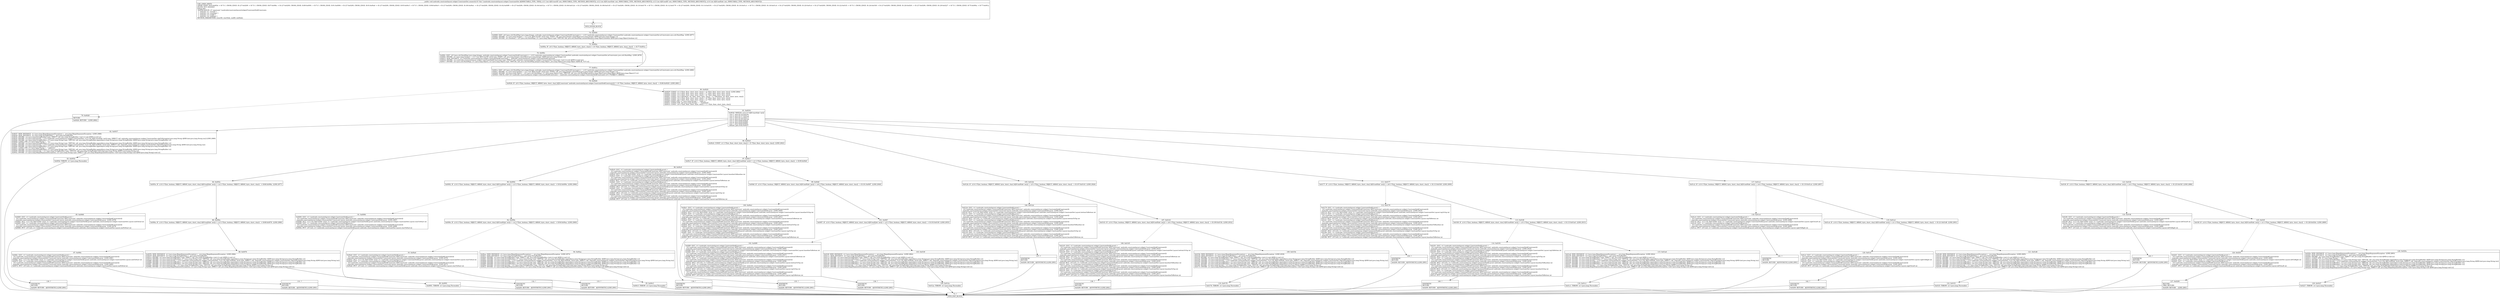 digraph "CFG forandroidx.constraintlayout.widget.ConstraintSet.connect(IIII)V" {
Node_72 [shape=record,label="{72\:\ ?|MTH_ENTER_BLOCK\l}"];
Node_74 [shape=record,label="{74\:\ 0x0000|0x0000: IGET  (r0 I:java.util.HashMap\<java.lang.Integer, androidx.constraintlayout.widget.ConstraintSet$Constraint\>) = (r10 I:androidx.constraintlayout.widget.ConstraintSet) androidx.constraintlayout.widget.ConstraintSet.mConstraints java.util.HashMap  (LINE:2877)\l0x0002: INVOKE  (r1 I:java.lang.Integer) = (r11 I:int A[D('startID' int)]) type: STATIC call: java.lang.Integer.valueOf(int):java.lang.Integer A[MD:(int):java.lang.Integer (c)]\l0x0006: INVOKE  (r0 I:boolean) = (r0 I:java.util.HashMap), (r1 I:java.lang.Object) type: VIRTUAL call: java.util.HashMap.containsKey(java.lang.Object):boolean A[MD:(java.lang.Object):boolean (c)]\l}"];
Node_75 [shape=record,label="{75\:\ 0x000a|0x000a: IF  (r0 I:??[int, boolean, OBJECT, ARRAY, byte, short, char]) != (0 ??[int, boolean, OBJECT, ARRAY, byte, short, char])  \-\> B:77:0x001a \l}"];
Node_76 [shape=record,label="{76\:\ 0x000c|0x000c: IGET  (r0 I:java.util.HashMap\<java.lang.Integer, androidx.constraintlayout.widget.ConstraintSet$Constraint\>) = (r10 I:androidx.constraintlayout.widget.ConstraintSet) androidx.constraintlayout.widget.ConstraintSet.mConstraints java.util.HashMap  (LINE:2878)\l0x000e: INVOKE  (r1 I:java.lang.Integer) = (r11 I:int A[D('startID' int)]) type: STATIC call: java.lang.Integer.valueOf(int):java.lang.Integer A[MD:(int):java.lang.Integer (c)]\l0x0012: NEW_INSTANCE  (r2 I:androidx.constraintlayout.widget.ConstraintSet$Constraint) =  androidx.constraintlayout.widget.ConstraintSet$Constraint \l0x0014: INVOKE  (r2 I:androidx.constraintlayout.widget.ConstraintSet$Constraint) type: DIRECT call: androidx.constraintlayout.widget.ConstraintSet.Constraint.\<init\>():void A[MD:():void (m)]\l0x0017: INVOKE  (r0 I:java.util.HashMap), (r1 I:java.lang.Object), (r2 I:java.lang.Object) type: VIRTUAL call: java.util.HashMap.put(java.lang.Object, java.lang.Object):java.lang.Object A[MD:(K, V):V (c)]\l}"];
Node_77 [shape=record,label="{77\:\ 0x001a|0x001a: IGET  (r0 I:java.util.HashMap\<java.lang.Integer, androidx.constraintlayout.widget.ConstraintSet$Constraint\>) = (r10 I:androidx.constraintlayout.widget.ConstraintSet) androidx.constraintlayout.widget.ConstraintSet.mConstraints java.util.HashMap  (LINE:2880)\l0x001c: INVOKE  (r1 I:java.lang.Integer) = (r11 I:int A[D('startID' int)]) type: STATIC call: java.lang.Integer.valueOf(int):java.lang.Integer A[MD:(int):java.lang.Integer (c)]\l0x0020: INVOKE  (r0 I:java.lang.Object) = (r0 I:java.util.HashMap), (r1 I:java.lang.Object) type: VIRTUAL call: java.util.HashMap.get(java.lang.Object):java.lang.Object A[MD:(java.lang.Object):V (c)]\l0x0024: CHECK_CAST (r0 I:androidx.constraintlayout.widget.ConstraintSet$Constraint) = (androidx.constraintlayout.widget.ConstraintSet$Constraint) (r0 I:??[OBJECT, ARRAY]) \l}"];
Node_78 [shape=record,label="{78\:\ 0x0026|0x0026: IF  (r0 I:??[int, boolean, OBJECT, ARRAY, byte, short, char] A[D('constraint' androidx.constraintlayout.widget.ConstraintSet$Constraint)]) != (0 ??[int, boolean, OBJECT, ARRAY, byte, short, char])  \-\> B:80:0x0029  (LINE:2881)\l}"];
Node_79 [shape=record,label="{79\:\ 0x0028|RETURN\l|0x0028: RETURN    (LINE:2882)\l}"];
Node_73 [shape=record,label="{73\:\ ?|MTH_EXIT_BLOCK\l}"];
Node_80 [shape=record,label="{80\:\ 0x0029|0x0029: CONST  (r1 I:??[int, float, short, byte, char]) = (2 ??[int, float, short, byte, char])  (LINE:2884)\l0x002a: CONST  (r2 I:??[int, float, short, byte, char]) = (7 ??[int, float, short, byte, char]) \l0x002b: CONST  (r3 I:??[int, float, short, byte, char]) = (6 ??[int, float, short, byte, char]) \l0x002c: CONST  (r4 I:??[boolean, int, float, short, byte, char]) = (1 ??[boolean, int, float, short, byte, char]) \l0x002d: CONST  (r5 I:??[int, float, short, byte, char]) = (4 ??[int, float, short, byte, char]) \l0x002e: CONST  (r6 I:??[int, float, short, byte, char]) = (3 ??[int, float, short, byte, char]) \l0x002f: CONST_STR  (r7 I:java.lang.String) =  \"right to \" \l0x0031: CONST_STR  (r8 I:java.lang.String) =  \" undefined\" \l0x0033: CONST  (r9 I:??[int, float, short, byte, char]) = (\-1 ??[int, float, short, byte, char]) \l}"];
Node_81 [shape=record,label="{81\:\ 0x0034|0x0034: SWITCH  (r12 I:?? A[D('startSide' int)])\l case 1: goto B:123:0x01f4\l case 2: goto B:117:0x01c2\l case 3: goto B:111:0x0177\l case 4: goto B:105:0x012b\l case 5: goto B:96:0x00c6\l case 6: goto B:90:0x0092\l case 7: goto B:84:0x005e\l default: goto B:82:0x0037 \l}"];
Node_82 [shape=record,label="{82\:\ 0x0037|0x0037: NEW_INSTANCE  (r1 I:java.lang.IllegalArgumentException) =  java.lang.IllegalArgumentException  (LINE:2988)\l0x0039: NEW_INSTANCE  (r2 I:java.lang.StringBuilder) =  java.lang.StringBuilder \l0x003b: INVOKE  (r2 I:java.lang.StringBuilder) type: DIRECT call: java.lang.StringBuilder.\<init\>():void A[MD:():void (c)]\l0x003e: INVOKE  (r3 I:java.lang.String) = (r10 I:androidx.constraintlayout.widget.ConstraintSet), (r12 I:int A[D('startSide' int)]) type: DIRECT call: androidx.constraintlayout.widget.ConstraintSet.sideToString(int):java.lang.String A[MD:(int):java.lang.String (m)] (LINE:2989)\l0x0042: INVOKE  (r2 I:java.lang.StringBuilder), (r3 I:java.lang.String) type: VIRTUAL call: java.lang.StringBuilder.append(java.lang.String):java.lang.StringBuilder A[MD:(java.lang.String):java.lang.StringBuilder (c)]\l0x0045: CONST_STR  (r3 I:java.lang.String) =  \" to \" \l0x0047: INVOKE  (r2 I:java.lang.StringBuilder), (r3 I:java.lang.String) type: VIRTUAL call: java.lang.StringBuilder.append(java.lang.String):java.lang.StringBuilder A[MD:(java.lang.String):java.lang.StringBuilder (c)]\l0x004a: INVOKE  (r3 I:java.lang.String) = (r10 I:androidx.constraintlayout.widget.ConstraintSet), (r14 I:int A[D('endSide' int)]) type: DIRECT call: androidx.constraintlayout.widget.ConstraintSet.sideToString(int):java.lang.String A[MD:(int):java.lang.String (m)]\l0x004e: INVOKE  (r2 I:java.lang.StringBuilder), (r3 I:java.lang.String) type: VIRTUAL call: java.lang.StringBuilder.append(java.lang.String):java.lang.StringBuilder A[MD:(java.lang.String):java.lang.StringBuilder (c)]\l0x0051: CONST_STR  (r3 I:java.lang.String) =  \" unknown\" \l0x0053: INVOKE  (r2 I:java.lang.StringBuilder), (r3 I:java.lang.String) type: VIRTUAL call: java.lang.StringBuilder.append(java.lang.String):java.lang.StringBuilder A[MD:(java.lang.String):java.lang.StringBuilder (c)]\l0x0056: INVOKE  (r2 I:java.lang.String) = (r2 I:java.lang.StringBuilder) type: VIRTUAL call: java.lang.StringBuilder.toString():java.lang.String A[MD:():java.lang.String (c)]\l0x005a: INVOKE  (r1 I:java.lang.IllegalArgumentException), (r2 I:java.lang.String) type: DIRECT call: java.lang.IllegalArgumentException.\<init\>(java.lang.String):void A[MD:(java.lang.String):void (c)]\l}"];
Node_83 [shape=record,label="{83\:\ 0x005d|0x005d: THROW  (r1 I:java.lang.Throwable) \l}"];
Node_84 [shape=record,label="{84\:\ 0x005e|0x005e: IF  (r14 I:??[int, boolean, OBJECT, ARRAY, byte, short, char] A[D('endSide' int)]) != (r2 I:??[int, boolean, OBJECT, ARRAY, byte, short, char])  \-\> B:86:0x006a  (LINE:2977)\l}"];
Node_85 [shape=record,label="{85\:\ 0x0060|0x0060: IGET  (r1 I:androidx.constraintlayout.widget.ConstraintSet$Layout) = \l  (r0 I:androidx.constraintlayout.widget.ConstraintSet$Constraint A[D('constraint' androidx.constraintlayout.widget.ConstraintSet$Constraint)])\l androidx.constraintlayout.widget.ConstraintSet.Constraint.layout androidx.constraintlayout.widget.ConstraintSet$Layout  (LINE:2978)\l0x0062: IPUT  (r13 I:int A[D('endID' int)]), (r1 I:androidx.constraintlayout.widget.ConstraintSet$Layout) androidx.constraintlayout.widget.ConstraintSet.Layout.endToEnd int \l0x0064: IGET  (r1 I:androidx.constraintlayout.widget.ConstraintSet$Layout) = \l  (r0 I:androidx.constraintlayout.widget.ConstraintSet$Constraint A[D('constraint' androidx.constraintlayout.widget.ConstraintSet$Constraint)])\l androidx.constraintlayout.widget.ConstraintSet.Constraint.layout androidx.constraintlayout.widget.ConstraintSet$Layout  (LINE:2979)\l0x0066: IPUT  (r9 I:int), (r1 I:androidx.constraintlayout.widget.ConstraintSet$Layout) androidx.constraintlayout.widget.ConstraintSet.Layout.endToStart int \l}"];
Node_130 [shape=record,label="{130\:\ ?|SYNTHETIC\lRETURN\l|0x0209: RETURN   A[SYNTHETIC] (LINE:2991)\l}"];
Node_86 [shape=record,label="{86\:\ 0x006a|0x006a: IF  (r14 I:??[int, boolean, OBJECT, ARRAY, byte, short, char] A[D('endSide' int)]) != (r3 I:??[int, boolean, OBJECT, ARRAY, byte, short, char])  \-\> B:88:0x0076  (LINE:2980)\l}"];
Node_87 [shape=record,label="{87\:\ 0x006c|0x006c: IGET  (r1 I:androidx.constraintlayout.widget.ConstraintSet$Layout) = \l  (r0 I:androidx.constraintlayout.widget.ConstraintSet$Constraint A[D('constraint' androidx.constraintlayout.widget.ConstraintSet$Constraint)])\l androidx.constraintlayout.widget.ConstraintSet.Constraint.layout androidx.constraintlayout.widget.ConstraintSet$Layout  (LINE:2981)\l0x006e: IPUT  (r13 I:int A[D('endID' int)]), (r1 I:androidx.constraintlayout.widget.ConstraintSet$Layout) androidx.constraintlayout.widget.ConstraintSet.Layout.endToStart int \l0x0070: IGET  (r1 I:androidx.constraintlayout.widget.ConstraintSet$Layout) = \l  (r0 I:androidx.constraintlayout.widget.ConstraintSet$Constraint A[D('constraint' androidx.constraintlayout.widget.ConstraintSet$Constraint)])\l androidx.constraintlayout.widget.ConstraintSet.Constraint.layout androidx.constraintlayout.widget.ConstraintSet$Layout  (LINE:2982)\l0x0072: IPUT  (r9 I:int), (r1 I:androidx.constraintlayout.widget.ConstraintSet$Layout) androidx.constraintlayout.widget.ConstraintSet.Layout.endToEnd int \l}"];
Node_131 [shape=record,label="{131\:\ ?|SYNTHETIC\lRETURN\l|0x0209: RETURN   A[SYNTHETIC] (LINE:2991)\l}"];
Node_88 [shape=record,label="{88\:\ 0x0076|0x0076: NEW_INSTANCE  (r1 I:java.lang.IllegalArgumentException) =  java.lang.IllegalArgumentException  (LINE:2984)\l0x0078: NEW_INSTANCE  (r2 I:java.lang.StringBuilder) =  java.lang.StringBuilder \l0x007a: INVOKE  (r2 I:java.lang.StringBuilder) type: DIRECT call: java.lang.StringBuilder.\<init\>():void A[MD:():void (c)]\l0x007d: INVOKE  (r2 I:java.lang.StringBuilder), (r7 I:java.lang.String) type: VIRTUAL call: java.lang.StringBuilder.append(java.lang.String):java.lang.StringBuilder A[MD:(java.lang.String):java.lang.StringBuilder (c)]\l0x0080: INVOKE  (r3 I:java.lang.String) = (r10 I:androidx.constraintlayout.widget.ConstraintSet), (r14 I:int A[D('endSide' int)]) type: DIRECT call: androidx.constraintlayout.widget.ConstraintSet.sideToString(int):java.lang.String A[MD:(int):java.lang.String (m)]\l0x0084: INVOKE  (r2 I:java.lang.StringBuilder), (r3 I:java.lang.String) type: VIRTUAL call: java.lang.StringBuilder.append(java.lang.String):java.lang.StringBuilder A[MD:(java.lang.String):java.lang.StringBuilder (c)]\l0x0087: INVOKE  (r2 I:java.lang.StringBuilder), (r8 I:java.lang.String) type: VIRTUAL call: java.lang.StringBuilder.append(java.lang.String):java.lang.StringBuilder A[MD:(java.lang.String):java.lang.StringBuilder (c)]\l0x008a: INVOKE  (r2 I:java.lang.String) = (r2 I:java.lang.StringBuilder) type: VIRTUAL call: java.lang.StringBuilder.toString():java.lang.String A[MD:():java.lang.String (c)]\l0x008e: INVOKE  (r1 I:java.lang.IllegalArgumentException), (r2 I:java.lang.String) type: DIRECT call: java.lang.IllegalArgumentException.\<init\>(java.lang.String):void A[MD:(java.lang.String):void (c)]\l}"];
Node_89 [shape=record,label="{89\:\ 0x0091|0x0091: THROW  (r1 I:java.lang.Throwable) \l}"];
Node_90 [shape=record,label="{90\:\ 0x0092|0x0092: IF  (r14 I:??[int, boolean, OBJECT, ARRAY, byte, short, char] A[D('endSide' int)]) != (r3 I:??[int, boolean, OBJECT, ARRAY, byte, short, char])  \-\> B:92:0x009e  (LINE:2966)\l}"];
Node_91 [shape=record,label="{91\:\ 0x0094|0x0094: IGET  (r1 I:androidx.constraintlayout.widget.ConstraintSet$Layout) = \l  (r0 I:androidx.constraintlayout.widget.ConstraintSet$Constraint A[D('constraint' androidx.constraintlayout.widget.ConstraintSet$Constraint)])\l androidx.constraintlayout.widget.ConstraintSet.Constraint.layout androidx.constraintlayout.widget.ConstraintSet$Layout  (LINE:2967)\l0x0096: IPUT  (r13 I:int A[D('endID' int)]), (r1 I:androidx.constraintlayout.widget.ConstraintSet$Layout) androidx.constraintlayout.widget.ConstraintSet.Layout.startToStart int \l0x0098: IGET  (r1 I:androidx.constraintlayout.widget.ConstraintSet$Layout) = \l  (r0 I:androidx.constraintlayout.widget.ConstraintSet$Constraint A[D('constraint' androidx.constraintlayout.widget.ConstraintSet$Constraint)])\l androidx.constraintlayout.widget.ConstraintSet.Constraint.layout androidx.constraintlayout.widget.ConstraintSet$Layout  (LINE:2968)\l0x009a: IPUT  (r9 I:int), (r1 I:androidx.constraintlayout.widget.ConstraintSet$Layout) androidx.constraintlayout.widget.ConstraintSet.Layout.startToEnd int \l}"];
Node_132 [shape=record,label="{132\:\ ?|SYNTHETIC\lRETURN\l|0x0209: RETURN   A[SYNTHETIC] (LINE:2991)\l}"];
Node_92 [shape=record,label="{92\:\ 0x009e|0x009e: IF  (r14 I:??[int, boolean, OBJECT, ARRAY, byte, short, char] A[D('endSide' int)]) != (r2 I:??[int, boolean, OBJECT, ARRAY, byte, short, char])  \-\> B:94:0x00aa  (LINE:2969)\l}"];
Node_93 [shape=record,label="{93\:\ 0x00a0|0x00a0: IGET  (r1 I:androidx.constraintlayout.widget.ConstraintSet$Layout) = \l  (r0 I:androidx.constraintlayout.widget.ConstraintSet$Constraint A[D('constraint' androidx.constraintlayout.widget.ConstraintSet$Constraint)])\l androidx.constraintlayout.widget.ConstraintSet.Constraint.layout androidx.constraintlayout.widget.ConstraintSet$Layout  (LINE:2970)\l0x00a2: IPUT  (r13 I:int A[D('endID' int)]), (r1 I:androidx.constraintlayout.widget.ConstraintSet$Layout) androidx.constraintlayout.widget.ConstraintSet.Layout.startToEnd int \l0x00a4: IGET  (r1 I:androidx.constraintlayout.widget.ConstraintSet$Layout) = \l  (r0 I:androidx.constraintlayout.widget.ConstraintSet$Constraint A[D('constraint' androidx.constraintlayout.widget.ConstraintSet$Constraint)])\l androidx.constraintlayout.widget.ConstraintSet.Constraint.layout androidx.constraintlayout.widget.ConstraintSet$Layout  (LINE:2971)\l0x00a6: IPUT  (r9 I:int), (r1 I:androidx.constraintlayout.widget.ConstraintSet$Layout) androidx.constraintlayout.widget.ConstraintSet.Layout.startToStart int \l}"];
Node_133 [shape=record,label="{133\:\ ?|SYNTHETIC\lRETURN\l|0x0209: RETURN   A[SYNTHETIC] (LINE:2991)\l}"];
Node_94 [shape=record,label="{94\:\ 0x00aa|0x00aa: NEW_INSTANCE  (r1 I:java.lang.IllegalArgumentException) =  java.lang.IllegalArgumentException  (LINE:2973)\l0x00ac: NEW_INSTANCE  (r2 I:java.lang.StringBuilder) =  java.lang.StringBuilder \l0x00ae: INVOKE  (r2 I:java.lang.StringBuilder) type: DIRECT call: java.lang.StringBuilder.\<init\>():void A[MD:():void (c)]\l0x00b1: INVOKE  (r2 I:java.lang.StringBuilder), (r7 I:java.lang.String) type: VIRTUAL call: java.lang.StringBuilder.append(java.lang.String):java.lang.StringBuilder A[MD:(java.lang.String):java.lang.StringBuilder (c)]\l0x00b4: INVOKE  (r3 I:java.lang.String) = (r10 I:androidx.constraintlayout.widget.ConstraintSet), (r14 I:int A[D('endSide' int)]) type: DIRECT call: androidx.constraintlayout.widget.ConstraintSet.sideToString(int):java.lang.String A[MD:(int):java.lang.String (m)]\l0x00b8: INVOKE  (r2 I:java.lang.StringBuilder), (r3 I:java.lang.String) type: VIRTUAL call: java.lang.StringBuilder.append(java.lang.String):java.lang.StringBuilder A[MD:(java.lang.String):java.lang.StringBuilder (c)]\l0x00bb: INVOKE  (r2 I:java.lang.StringBuilder), (r8 I:java.lang.String) type: VIRTUAL call: java.lang.StringBuilder.append(java.lang.String):java.lang.StringBuilder A[MD:(java.lang.String):java.lang.StringBuilder (c)]\l0x00be: INVOKE  (r2 I:java.lang.String) = (r2 I:java.lang.StringBuilder) type: VIRTUAL call: java.lang.StringBuilder.toString():java.lang.String A[MD:():java.lang.String (c)]\l0x00c2: INVOKE  (r1 I:java.lang.IllegalArgumentException), (r2 I:java.lang.String) type: DIRECT call: java.lang.IllegalArgumentException.\<init\>(java.lang.String):void A[MD:(java.lang.String):void (c)]\l}"];
Node_95 [shape=record,label="{95\:\ 0x00c5|0x00c5: THROW  (r1 I:java.lang.Throwable) \l}"];
Node_96 [shape=record,label="{96\:\ 0x00c6|0x00c6: CONST  (r1 I:??[int, float, short, byte, char]) = (5 ??[int, float, short, byte, char])  (LINE:2943)\l}"];
Node_97 [shape=record,label="{97\:\ 0x00c7|0x00c7: IF  (r14 I:??[int, boolean, OBJECT, ARRAY, byte, short, char] A[D('endSide' int)]) != (r1 I:??[int, boolean, OBJECT, ARRAY, byte, short, char])  \-\> B:99:0x00df \l}"];
Node_98 [shape=record,label="{98\:\ 0x00c9|0x00c9: IGET  (r1 I:androidx.constraintlayout.widget.ConstraintSet$Layout) = \l  (r0 I:androidx.constraintlayout.widget.ConstraintSet$Constraint A[D('constraint' androidx.constraintlayout.widget.ConstraintSet$Constraint)])\l androidx.constraintlayout.widget.ConstraintSet.Constraint.layout androidx.constraintlayout.widget.ConstraintSet$Layout  (LINE:2944)\l0x00cb: IPUT  (r13 I:int A[D('endID' int)]), (r1 I:androidx.constraintlayout.widget.ConstraintSet$Layout) androidx.constraintlayout.widget.ConstraintSet.Layout.baselineToBaseline int \l0x00cd: IGET  (r1 I:androidx.constraintlayout.widget.ConstraintSet$Layout) = \l  (r0 I:androidx.constraintlayout.widget.ConstraintSet$Constraint A[D('constraint' androidx.constraintlayout.widget.ConstraintSet$Constraint)])\l androidx.constraintlayout.widget.ConstraintSet.Constraint.layout androidx.constraintlayout.widget.ConstraintSet$Layout  (LINE:2945)\l0x00cf: IPUT  (r9 I:int), (r1 I:androidx.constraintlayout.widget.ConstraintSet$Layout) androidx.constraintlayout.widget.ConstraintSet.Layout.bottomToBottom int \l0x00d1: IGET  (r1 I:androidx.constraintlayout.widget.ConstraintSet$Layout) = \l  (r0 I:androidx.constraintlayout.widget.ConstraintSet$Constraint A[D('constraint' androidx.constraintlayout.widget.ConstraintSet$Constraint)])\l androidx.constraintlayout.widget.ConstraintSet.Constraint.layout androidx.constraintlayout.widget.ConstraintSet$Layout  (LINE:2946)\l0x00d3: IPUT  (r9 I:int), (r1 I:androidx.constraintlayout.widget.ConstraintSet$Layout) androidx.constraintlayout.widget.ConstraintSet.Layout.bottomToTop int \l0x00d5: IGET  (r1 I:androidx.constraintlayout.widget.ConstraintSet$Layout) = \l  (r0 I:androidx.constraintlayout.widget.ConstraintSet$Constraint A[D('constraint' androidx.constraintlayout.widget.ConstraintSet$Constraint)])\l androidx.constraintlayout.widget.ConstraintSet.Constraint.layout androidx.constraintlayout.widget.ConstraintSet$Layout  (LINE:2947)\l0x00d7: IPUT  (r9 I:int), (r1 I:androidx.constraintlayout.widget.ConstraintSet$Layout) androidx.constraintlayout.widget.ConstraintSet.Layout.topToTop int \l0x00d9: IGET  (r1 I:androidx.constraintlayout.widget.ConstraintSet$Layout) = \l  (r0 I:androidx.constraintlayout.widget.ConstraintSet$Constraint A[D('constraint' androidx.constraintlayout.widget.ConstraintSet$Constraint)])\l androidx.constraintlayout.widget.ConstraintSet.Constraint.layout androidx.constraintlayout.widget.ConstraintSet$Layout  (LINE:2948)\l0x00db: IPUT  (r9 I:int), (r1 I:androidx.constraintlayout.widget.ConstraintSet$Layout) androidx.constraintlayout.widget.ConstraintSet.Layout.topToBottom int \l}"];
Node_134 [shape=record,label="{134\:\ ?|SYNTHETIC\lRETURN\l|0x0209: RETURN   A[SYNTHETIC] (LINE:2991)\l}"];
Node_99 [shape=record,label="{99\:\ 0x00df|0x00df: IF  (r14 I:??[int, boolean, OBJECT, ARRAY, byte, short, char] A[D('endSide' int)]) != (r6 I:??[int, boolean, OBJECT, ARRAY, byte, short, char])  \-\> B:101:0x00f7  (LINE:2949)\l}"];
Node_100 [shape=record,label="{100\:\ 0x00e1|0x00e1: IGET  (r1 I:androidx.constraintlayout.widget.ConstraintSet$Layout) = \l  (r0 I:androidx.constraintlayout.widget.ConstraintSet$Constraint A[D('constraint' androidx.constraintlayout.widget.ConstraintSet$Constraint)])\l androidx.constraintlayout.widget.ConstraintSet.Constraint.layout androidx.constraintlayout.widget.ConstraintSet$Layout  (LINE:2950)\l0x00e3: IPUT  (r13 I:int A[D('endID' int)]), (r1 I:androidx.constraintlayout.widget.ConstraintSet$Layout) androidx.constraintlayout.widget.ConstraintSet.Layout.baselineToTop int \l0x00e5: IGET  (r1 I:androidx.constraintlayout.widget.ConstraintSet$Layout) = \l  (r0 I:androidx.constraintlayout.widget.ConstraintSet$Constraint A[D('constraint' androidx.constraintlayout.widget.ConstraintSet$Constraint)])\l androidx.constraintlayout.widget.ConstraintSet.Constraint.layout androidx.constraintlayout.widget.ConstraintSet$Layout  (LINE:2951)\l0x00e7: IPUT  (r9 I:int), (r1 I:androidx.constraintlayout.widget.ConstraintSet$Layout) androidx.constraintlayout.widget.ConstraintSet.Layout.bottomToBottom int \l0x00e9: IGET  (r1 I:androidx.constraintlayout.widget.ConstraintSet$Layout) = \l  (r0 I:androidx.constraintlayout.widget.ConstraintSet$Constraint A[D('constraint' androidx.constraintlayout.widget.ConstraintSet$Constraint)])\l androidx.constraintlayout.widget.ConstraintSet.Constraint.layout androidx.constraintlayout.widget.ConstraintSet$Layout  (LINE:2952)\l0x00eb: IPUT  (r9 I:int), (r1 I:androidx.constraintlayout.widget.ConstraintSet$Layout) androidx.constraintlayout.widget.ConstraintSet.Layout.bottomToTop int \l0x00ed: IGET  (r1 I:androidx.constraintlayout.widget.ConstraintSet$Layout) = \l  (r0 I:androidx.constraintlayout.widget.ConstraintSet$Constraint A[D('constraint' androidx.constraintlayout.widget.ConstraintSet$Constraint)])\l androidx.constraintlayout.widget.ConstraintSet.Constraint.layout androidx.constraintlayout.widget.ConstraintSet$Layout  (LINE:2953)\l0x00ef: IPUT  (r9 I:int), (r1 I:androidx.constraintlayout.widget.ConstraintSet$Layout) androidx.constraintlayout.widget.ConstraintSet.Layout.topToTop int \l0x00f1: IGET  (r1 I:androidx.constraintlayout.widget.ConstraintSet$Layout) = \l  (r0 I:androidx.constraintlayout.widget.ConstraintSet$Constraint A[D('constraint' androidx.constraintlayout.widget.ConstraintSet$Constraint)])\l androidx.constraintlayout.widget.ConstraintSet.Constraint.layout androidx.constraintlayout.widget.ConstraintSet$Layout  (LINE:2954)\l0x00f3: IPUT  (r9 I:int), (r1 I:androidx.constraintlayout.widget.ConstraintSet$Layout) androidx.constraintlayout.widget.ConstraintSet.Layout.topToBottom int \l}"];
Node_135 [shape=record,label="{135\:\ ?|SYNTHETIC\lRETURN\l|0x0209: RETURN   A[SYNTHETIC] (LINE:2991)\l}"];
Node_101 [shape=record,label="{101\:\ 0x00f7|0x00f7: IF  (r14 I:??[int, boolean, OBJECT, ARRAY, byte, short, char] A[D('endSide' int)]) != (r5 I:??[int, boolean, OBJECT, ARRAY, byte, short, char])  \-\> B:103:0x010f  (LINE:2955)\l}"];
Node_102 [shape=record,label="{102\:\ 0x00f9|0x00f9: IGET  (r1 I:androidx.constraintlayout.widget.ConstraintSet$Layout) = \l  (r0 I:androidx.constraintlayout.widget.ConstraintSet$Constraint A[D('constraint' androidx.constraintlayout.widget.ConstraintSet$Constraint)])\l androidx.constraintlayout.widget.ConstraintSet.Constraint.layout androidx.constraintlayout.widget.ConstraintSet$Layout  (LINE:2956)\l0x00fb: IPUT  (r13 I:int A[D('endID' int)]), (r1 I:androidx.constraintlayout.widget.ConstraintSet$Layout) androidx.constraintlayout.widget.ConstraintSet.Layout.baselineToBottom int \l0x00fd: IGET  (r1 I:androidx.constraintlayout.widget.ConstraintSet$Layout) = \l  (r0 I:androidx.constraintlayout.widget.ConstraintSet$Constraint A[D('constraint' androidx.constraintlayout.widget.ConstraintSet$Constraint)])\l androidx.constraintlayout.widget.ConstraintSet.Constraint.layout androidx.constraintlayout.widget.ConstraintSet$Layout  (LINE:2957)\l0x00ff: IPUT  (r9 I:int), (r1 I:androidx.constraintlayout.widget.ConstraintSet$Layout) androidx.constraintlayout.widget.ConstraintSet.Layout.bottomToBottom int \l0x0101: IGET  (r1 I:androidx.constraintlayout.widget.ConstraintSet$Layout) = \l  (r0 I:androidx.constraintlayout.widget.ConstraintSet$Constraint A[D('constraint' androidx.constraintlayout.widget.ConstraintSet$Constraint)])\l androidx.constraintlayout.widget.ConstraintSet.Constraint.layout androidx.constraintlayout.widget.ConstraintSet$Layout  (LINE:2958)\l0x0103: IPUT  (r9 I:int), (r1 I:androidx.constraintlayout.widget.ConstraintSet$Layout) androidx.constraintlayout.widget.ConstraintSet.Layout.bottomToTop int \l0x0105: IGET  (r1 I:androidx.constraintlayout.widget.ConstraintSet$Layout) = \l  (r0 I:androidx.constraintlayout.widget.ConstraintSet$Constraint A[D('constraint' androidx.constraintlayout.widget.ConstraintSet$Constraint)])\l androidx.constraintlayout.widget.ConstraintSet.Constraint.layout androidx.constraintlayout.widget.ConstraintSet$Layout  (LINE:2959)\l0x0107: IPUT  (r9 I:int), (r1 I:androidx.constraintlayout.widget.ConstraintSet$Layout) androidx.constraintlayout.widget.ConstraintSet.Layout.topToTop int \l0x0109: IGET  (r1 I:androidx.constraintlayout.widget.ConstraintSet$Layout) = \l  (r0 I:androidx.constraintlayout.widget.ConstraintSet$Constraint A[D('constraint' androidx.constraintlayout.widget.ConstraintSet$Constraint)])\l androidx.constraintlayout.widget.ConstraintSet.Constraint.layout androidx.constraintlayout.widget.ConstraintSet$Layout  (LINE:2960)\l0x010b: IPUT  (r9 I:int), (r1 I:androidx.constraintlayout.widget.ConstraintSet$Layout) androidx.constraintlayout.widget.ConstraintSet.Layout.topToBottom int \l}"];
Node_136 [shape=record,label="{136\:\ ?|SYNTHETIC\lRETURN\l|0x0209: RETURN   A[SYNTHETIC] (LINE:2991)\l}"];
Node_103 [shape=record,label="{103\:\ 0x010f|0x010f: NEW_INSTANCE  (r1 I:java.lang.IllegalArgumentException) =  java.lang.IllegalArgumentException  (LINE:2962)\l0x0111: NEW_INSTANCE  (r2 I:java.lang.StringBuilder) =  java.lang.StringBuilder \l0x0113: INVOKE  (r2 I:java.lang.StringBuilder) type: DIRECT call: java.lang.StringBuilder.\<init\>():void A[MD:():void (c)]\l0x0116: INVOKE  (r2 I:java.lang.StringBuilder), (r7 I:java.lang.String) type: VIRTUAL call: java.lang.StringBuilder.append(java.lang.String):java.lang.StringBuilder A[MD:(java.lang.String):java.lang.StringBuilder (c)]\l0x0119: INVOKE  (r3 I:java.lang.String) = (r10 I:androidx.constraintlayout.widget.ConstraintSet), (r14 I:int A[D('endSide' int)]) type: DIRECT call: androidx.constraintlayout.widget.ConstraintSet.sideToString(int):java.lang.String A[MD:(int):java.lang.String (m)]\l0x011d: INVOKE  (r2 I:java.lang.StringBuilder), (r3 I:java.lang.String) type: VIRTUAL call: java.lang.StringBuilder.append(java.lang.String):java.lang.StringBuilder A[MD:(java.lang.String):java.lang.StringBuilder (c)]\l0x0120: INVOKE  (r2 I:java.lang.StringBuilder), (r8 I:java.lang.String) type: VIRTUAL call: java.lang.StringBuilder.append(java.lang.String):java.lang.StringBuilder A[MD:(java.lang.String):java.lang.StringBuilder (c)]\l0x0123: INVOKE  (r2 I:java.lang.String) = (r2 I:java.lang.StringBuilder) type: VIRTUAL call: java.lang.StringBuilder.toString():java.lang.String A[MD:():java.lang.String (c)]\l0x0127: INVOKE  (r1 I:java.lang.IllegalArgumentException), (r2 I:java.lang.String) type: DIRECT call: java.lang.IllegalArgumentException.\<init\>(java.lang.String):void A[MD:(java.lang.String):void (c)]\l}"];
Node_104 [shape=record,label="{104\:\ 0x012a|0x012a: THROW  (r1 I:java.lang.Throwable) \l}"];
Node_105 [shape=record,label="{105\:\ 0x012b|0x012b: IF  (r14 I:??[int, boolean, OBJECT, ARRAY, byte, short, char] A[D('endSide' int)]) != (r5 I:??[int, boolean, OBJECT, ARRAY, byte, short, char])  \-\> B:107:0x0143  (LINE:2926)\l}"];
Node_106 [shape=record,label="{106\:\ 0x012d|0x012d: IGET  (r1 I:androidx.constraintlayout.widget.ConstraintSet$Layout) = \l  (r0 I:androidx.constraintlayout.widget.ConstraintSet$Constraint A[D('constraint' androidx.constraintlayout.widget.ConstraintSet$Constraint)])\l androidx.constraintlayout.widget.ConstraintSet.Constraint.layout androidx.constraintlayout.widget.ConstraintSet$Layout  (LINE:2927)\l0x012f: IPUT  (r13 I:int A[D('endID' int)]), (r1 I:androidx.constraintlayout.widget.ConstraintSet$Layout) androidx.constraintlayout.widget.ConstraintSet.Layout.bottomToBottom int \l0x0131: IGET  (r1 I:androidx.constraintlayout.widget.ConstraintSet$Layout) = \l  (r0 I:androidx.constraintlayout.widget.ConstraintSet$Constraint A[D('constraint' androidx.constraintlayout.widget.ConstraintSet$Constraint)])\l androidx.constraintlayout.widget.ConstraintSet.Constraint.layout androidx.constraintlayout.widget.ConstraintSet$Layout  (LINE:2928)\l0x0133: IPUT  (r9 I:int), (r1 I:androidx.constraintlayout.widget.ConstraintSet$Layout) androidx.constraintlayout.widget.ConstraintSet.Layout.bottomToTop int \l0x0135: IGET  (r1 I:androidx.constraintlayout.widget.ConstraintSet$Layout) = \l  (r0 I:androidx.constraintlayout.widget.ConstraintSet$Constraint A[D('constraint' androidx.constraintlayout.widget.ConstraintSet$Constraint)])\l androidx.constraintlayout.widget.ConstraintSet.Constraint.layout androidx.constraintlayout.widget.ConstraintSet$Layout  (LINE:2929)\l0x0137: IPUT  (r9 I:int), (r1 I:androidx.constraintlayout.widget.ConstraintSet$Layout) androidx.constraintlayout.widget.ConstraintSet.Layout.baselineToBaseline int \l0x0139: IGET  (r1 I:androidx.constraintlayout.widget.ConstraintSet$Layout) = \l  (r0 I:androidx.constraintlayout.widget.ConstraintSet$Constraint A[D('constraint' androidx.constraintlayout.widget.ConstraintSet$Constraint)])\l androidx.constraintlayout.widget.ConstraintSet.Constraint.layout androidx.constraintlayout.widget.ConstraintSet$Layout  (LINE:2930)\l0x013b: IPUT  (r9 I:int), (r1 I:androidx.constraintlayout.widget.ConstraintSet$Layout) androidx.constraintlayout.widget.ConstraintSet.Layout.baselineToTop int \l0x013d: IGET  (r1 I:androidx.constraintlayout.widget.ConstraintSet$Layout) = \l  (r0 I:androidx.constraintlayout.widget.ConstraintSet$Constraint A[D('constraint' androidx.constraintlayout.widget.ConstraintSet$Constraint)])\l androidx.constraintlayout.widget.ConstraintSet.Constraint.layout androidx.constraintlayout.widget.ConstraintSet$Layout  (LINE:2931)\l0x013f: IPUT  (r9 I:int), (r1 I:androidx.constraintlayout.widget.ConstraintSet$Layout) androidx.constraintlayout.widget.ConstraintSet.Layout.baselineToBottom int \l}"];
Node_137 [shape=record,label="{137\:\ ?|SYNTHETIC\lRETURN\l|0x0209: RETURN   A[SYNTHETIC] (LINE:2991)\l}"];
Node_107 [shape=record,label="{107\:\ 0x0143|0x0143: IF  (r14 I:??[int, boolean, OBJECT, ARRAY, byte, short, char] A[D('endSide' int)]) != (r6 I:??[int, boolean, OBJECT, ARRAY, byte, short, char])  \-\> B:109:0x015b  (LINE:2932)\l}"];
Node_108 [shape=record,label="{108\:\ 0x0145|0x0145: IGET  (r1 I:androidx.constraintlayout.widget.ConstraintSet$Layout) = \l  (r0 I:androidx.constraintlayout.widget.ConstraintSet$Constraint A[D('constraint' androidx.constraintlayout.widget.ConstraintSet$Constraint)])\l androidx.constraintlayout.widget.ConstraintSet.Constraint.layout androidx.constraintlayout.widget.ConstraintSet$Layout  (LINE:2933)\l0x0147: IPUT  (r13 I:int A[D('endID' int)]), (r1 I:androidx.constraintlayout.widget.ConstraintSet$Layout) androidx.constraintlayout.widget.ConstraintSet.Layout.bottomToTop int \l0x0149: IGET  (r1 I:androidx.constraintlayout.widget.ConstraintSet$Layout) = \l  (r0 I:androidx.constraintlayout.widget.ConstraintSet$Constraint A[D('constraint' androidx.constraintlayout.widget.ConstraintSet$Constraint)])\l androidx.constraintlayout.widget.ConstraintSet.Constraint.layout androidx.constraintlayout.widget.ConstraintSet$Layout  (LINE:2934)\l0x014b: IPUT  (r9 I:int), (r1 I:androidx.constraintlayout.widget.ConstraintSet$Layout) androidx.constraintlayout.widget.ConstraintSet.Layout.bottomToBottom int \l0x014d: IGET  (r1 I:androidx.constraintlayout.widget.ConstraintSet$Layout) = \l  (r0 I:androidx.constraintlayout.widget.ConstraintSet$Constraint A[D('constraint' androidx.constraintlayout.widget.ConstraintSet$Constraint)])\l androidx.constraintlayout.widget.ConstraintSet.Constraint.layout androidx.constraintlayout.widget.ConstraintSet$Layout  (LINE:2935)\l0x014f: IPUT  (r9 I:int), (r1 I:androidx.constraintlayout.widget.ConstraintSet$Layout) androidx.constraintlayout.widget.ConstraintSet.Layout.baselineToBaseline int \l0x0151: IGET  (r1 I:androidx.constraintlayout.widget.ConstraintSet$Layout) = \l  (r0 I:androidx.constraintlayout.widget.ConstraintSet$Constraint A[D('constraint' androidx.constraintlayout.widget.ConstraintSet$Constraint)])\l androidx.constraintlayout.widget.ConstraintSet.Constraint.layout androidx.constraintlayout.widget.ConstraintSet$Layout  (LINE:2936)\l0x0153: IPUT  (r9 I:int), (r1 I:androidx.constraintlayout.widget.ConstraintSet$Layout) androidx.constraintlayout.widget.ConstraintSet.Layout.baselineToTop int \l0x0155: IGET  (r1 I:androidx.constraintlayout.widget.ConstraintSet$Layout) = \l  (r0 I:androidx.constraintlayout.widget.ConstraintSet$Constraint A[D('constraint' androidx.constraintlayout.widget.ConstraintSet$Constraint)])\l androidx.constraintlayout.widget.ConstraintSet.Constraint.layout androidx.constraintlayout.widget.ConstraintSet$Layout  (LINE:2937)\l0x0157: IPUT  (r9 I:int), (r1 I:androidx.constraintlayout.widget.ConstraintSet$Layout) androidx.constraintlayout.widget.ConstraintSet.Layout.baselineToBottom int \l}"];
Node_138 [shape=record,label="{138\:\ ?|SYNTHETIC\lRETURN\l|0x0209: RETURN   A[SYNTHETIC] (LINE:2991)\l}"];
Node_109 [shape=record,label="{109\:\ 0x015b|0x015b: NEW_INSTANCE  (r1 I:java.lang.IllegalArgumentException) =  java.lang.IllegalArgumentException  (LINE:2939)\l0x015d: NEW_INSTANCE  (r2 I:java.lang.StringBuilder) =  java.lang.StringBuilder \l0x015f: INVOKE  (r2 I:java.lang.StringBuilder) type: DIRECT call: java.lang.StringBuilder.\<init\>():void A[MD:():void (c)]\l0x0162: INVOKE  (r2 I:java.lang.StringBuilder), (r7 I:java.lang.String) type: VIRTUAL call: java.lang.StringBuilder.append(java.lang.String):java.lang.StringBuilder A[MD:(java.lang.String):java.lang.StringBuilder (c)]\l0x0165: INVOKE  (r3 I:java.lang.String) = (r10 I:androidx.constraintlayout.widget.ConstraintSet), (r14 I:int A[D('endSide' int)]) type: DIRECT call: androidx.constraintlayout.widget.ConstraintSet.sideToString(int):java.lang.String A[MD:(int):java.lang.String (m)]\l0x0169: INVOKE  (r2 I:java.lang.StringBuilder), (r3 I:java.lang.String) type: VIRTUAL call: java.lang.StringBuilder.append(java.lang.String):java.lang.StringBuilder A[MD:(java.lang.String):java.lang.StringBuilder (c)]\l0x016c: INVOKE  (r2 I:java.lang.StringBuilder), (r8 I:java.lang.String) type: VIRTUAL call: java.lang.StringBuilder.append(java.lang.String):java.lang.StringBuilder A[MD:(java.lang.String):java.lang.StringBuilder (c)]\l0x016f: INVOKE  (r2 I:java.lang.String) = (r2 I:java.lang.StringBuilder) type: VIRTUAL call: java.lang.StringBuilder.toString():java.lang.String A[MD:():java.lang.String (c)]\l0x0173: INVOKE  (r1 I:java.lang.IllegalArgumentException), (r2 I:java.lang.String) type: DIRECT call: java.lang.IllegalArgumentException.\<init\>(java.lang.String):void A[MD:(java.lang.String):void (c)]\l}"];
Node_110 [shape=record,label="{110\:\ 0x0176|0x0176: THROW  (r1 I:java.lang.Throwable) \l}"];
Node_111 [shape=record,label="{111\:\ 0x0177|0x0177: IF  (r14 I:??[int, boolean, OBJECT, ARRAY, byte, short, char] A[D('endSide' int)]) != (r6 I:??[int, boolean, OBJECT, ARRAY, byte, short, char])  \-\> B:113:0x018f  (LINE:2909)\l}"];
Node_112 [shape=record,label="{112\:\ 0x0179|0x0179: IGET  (r1 I:androidx.constraintlayout.widget.ConstraintSet$Layout) = \l  (r0 I:androidx.constraintlayout.widget.ConstraintSet$Constraint A[D('constraint' androidx.constraintlayout.widget.ConstraintSet$Constraint)])\l androidx.constraintlayout.widget.ConstraintSet.Constraint.layout androidx.constraintlayout.widget.ConstraintSet$Layout  (LINE:2910)\l0x017b: IPUT  (r13 I:int A[D('endID' int)]), (r1 I:androidx.constraintlayout.widget.ConstraintSet$Layout) androidx.constraintlayout.widget.ConstraintSet.Layout.topToTop int \l0x017d: IGET  (r1 I:androidx.constraintlayout.widget.ConstraintSet$Layout) = \l  (r0 I:androidx.constraintlayout.widget.ConstraintSet$Constraint A[D('constraint' androidx.constraintlayout.widget.ConstraintSet$Constraint)])\l androidx.constraintlayout.widget.ConstraintSet.Constraint.layout androidx.constraintlayout.widget.ConstraintSet$Layout  (LINE:2911)\l0x017f: IPUT  (r9 I:int), (r1 I:androidx.constraintlayout.widget.ConstraintSet$Layout) androidx.constraintlayout.widget.ConstraintSet.Layout.topToBottom int \l0x0181: IGET  (r1 I:androidx.constraintlayout.widget.ConstraintSet$Layout) = \l  (r0 I:androidx.constraintlayout.widget.ConstraintSet$Constraint A[D('constraint' androidx.constraintlayout.widget.ConstraintSet$Constraint)])\l androidx.constraintlayout.widget.ConstraintSet.Constraint.layout androidx.constraintlayout.widget.ConstraintSet$Layout  (LINE:2912)\l0x0183: IPUT  (r9 I:int), (r1 I:androidx.constraintlayout.widget.ConstraintSet$Layout) androidx.constraintlayout.widget.ConstraintSet.Layout.baselineToBaseline int \l0x0185: IGET  (r1 I:androidx.constraintlayout.widget.ConstraintSet$Layout) = \l  (r0 I:androidx.constraintlayout.widget.ConstraintSet$Constraint A[D('constraint' androidx.constraintlayout.widget.ConstraintSet$Constraint)])\l androidx.constraintlayout.widget.ConstraintSet.Constraint.layout androidx.constraintlayout.widget.ConstraintSet$Layout  (LINE:2913)\l0x0187: IPUT  (r9 I:int), (r1 I:androidx.constraintlayout.widget.ConstraintSet$Layout) androidx.constraintlayout.widget.ConstraintSet.Layout.baselineToTop int \l0x0189: IGET  (r1 I:androidx.constraintlayout.widget.ConstraintSet$Layout) = \l  (r0 I:androidx.constraintlayout.widget.ConstraintSet$Constraint A[D('constraint' androidx.constraintlayout.widget.ConstraintSet$Constraint)])\l androidx.constraintlayout.widget.ConstraintSet.Constraint.layout androidx.constraintlayout.widget.ConstraintSet$Layout  (LINE:2914)\l0x018b: IPUT  (r9 I:int), (r1 I:androidx.constraintlayout.widget.ConstraintSet$Layout) androidx.constraintlayout.widget.ConstraintSet.Layout.baselineToBottom int \l}"];
Node_139 [shape=record,label="{139\:\ ?|SYNTHETIC\lRETURN\l|0x0209: RETURN   A[SYNTHETIC] (LINE:2991)\l}"];
Node_113 [shape=record,label="{113\:\ 0x018f|0x018f: IF  (r14 I:??[int, boolean, OBJECT, ARRAY, byte, short, char] A[D('endSide' int)]) != (r5 I:??[int, boolean, OBJECT, ARRAY, byte, short, char])  \-\> B:115:0x01a6  (LINE:2915)\l}"];
Node_114 [shape=record,label="{114\:\ 0x0191|0x0191: IGET  (r1 I:androidx.constraintlayout.widget.ConstraintSet$Layout) = \l  (r0 I:androidx.constraintlayout.widget.ConstraintSet$Constraint A[D('constraint' androidx.constraintlayout.widget.ConstraintSet$Constraint)])\l androidx.constraintlayout.widget.ConstraintSet.Constraint.layout androidx.constraintlayout.widget.ConstraintSet$Layout  (LINE:2916)\l0x0193: IPUT  (r13 I:int A[D('endID' int)]), (r1 I:androidx.constraintlayout.widget.ConstraintSet$Layout) androidx.constraintlayout.widget.ConstraintSet.Layout.topToBottom int \l0x0195: IGET  (r1 I:androidx.constraintlayout.widget.ConstraintSet$Layout) = \l  (r0 I:androidx.constraintlayout.widget.ConstraintSet$Constraint A[D('constraint' androidx.constraintlayout.widget.ConstraintSet$Constraint)])\l androidx.constraintlayout.widget.ConstraintSet.Constraint.layout androidx.constraintlayout.widget.ConstraintSet$Layout  (LINE:2917)\l0x0197: IPUT  (r9 I:int), (r1 I:androidx.constraintlayout.widget.ConstraintSet$Layout) androidx.constraintlayout.widget.ConstraintSet.Layout.topToTop int \l0x0199: IGET  (r1 I:androidx.constraintlayout.widget.ConstraintSet$Layout) = \l  (r0 I:androidx.constraintlayout.widget.ConstraintSet$Constraint A[D('constraint' androidx.constraintlayout.widget.ConstraintSet$Constraint)])\l androidx.constraintlayout.widget.ConstraintSet.Constraint.layout androidx.constraintlayout.widget.ConstraintSet$Layout  (LINE:2918)\l0x019b: IPUT  (r9 I:int), (r1 I:androidx.constraintlayout.widget.ConstraintSet$Layout) androidx.constraintlayout.widget.ConstraintSet.Layout.baselineToBaseline int \l0x019d: IGET  (r1 I:androidx.constraintlayout.widget.ConstraintSet$Layout) = \l  (r0 I:androidx.constraintlayout.widget.ConstraintSet$Constraint A[D('constraint' androidx.constraintlayout.widget.ConstraintSet$Constraint)])\l androidx.constraintlayout.widget.ConstraintSet.Constraint.layout androidx.constraintlayout.widget.ConstraintSet$Layout  (LINE:2919)\l0x019f: IPUT  (r9 I:int), (r1 I:androidx.constraintlayout.widget.ConstraintSet$Layout) androidx.constraintlayout.widget.ConstraintSet.Layout.baselineToTop int \l0x01a1: IGET  (r1 I:androidx.constraintlayout.widget.ConstraintSet$Layout) = \l  (r0 I:androidx.constraintlayout.widget.ConstraintSet$Constraint A[D('constraint' androidx.constraintlayout.widget.ConstraintSet$Constraint)])\l androidx.constraintlayout.widget.ConstraintSet.Constraint.layout androidx.constraintlayout.widget.ConstraintSet$Layout  (LINE:2920)\l0x01a3: IPUT  (r9 I:int), (r1 I:androidx.constraintlayout.widget.ConstraintSet$Layout) androidx.constraintlayout.widget.ConstraintSet.Layout.baselineToBottom int \l}"];
Node_140 [shape=record,label="{140\:\ ?|SYNTHETIC\lRETURN\l|0x0209: RETURN   A[SYNTHETIC] (LINE:2991)\l}"];
Node_115 [shape=record,label="{115\:\ 0x01a6|0x01a6: NEW_INSTANCE  (r1 I:java.lang.IllegalArgumentException) =  java.lang.IllegalArgumentException  (LINE:2922)\l0x01a8: NEW_INSTANCE  (r2 I:java.lang.StringBuilder) =  java.lang.StringBuilder \l0x01aa: INVOKE  (r2 I:java.lang.StringBuilder) type: DIRECT call: java.lang.StringBuilder.\<init\>():void A[MD:():void (c)]\l0x01ad: INVOKE  (r2 I:java.lang.StringBuilder), (r7 I:java.lang.String) type: VIRTUAL call: java.lang.StringBuilder.append(java.lang.String):java.lang.StringBuilder A[MD:(java.lang.String):java.lang.StringBuilder (c)]\l0x01b0: INVOKE  (r3 I:java.lang.String) = (r10 I:androidx.constraintlayout.widget.ConstraintSet), (r14 I:int A[D('endSide' int)]) type: DIRECT call: androidx.constraintlayout.widget.ConstraintSet.sideToString(int):java.lang.String A[MD:(int):java.lang.String (m)]\l0x01b4: INVOKE  (r2 I:java.lang.StringBuilder), (r3 I:java.lang.String) type: VIRTUAL call: java.lang.StringBuilder.append(java.lang.String):java.lang.StringBuilder A[MD:(java.lang.String):java.lang.StringBuilder (c)]\l0x01b7: INVOKE  (r2 I:java.lang.StringBuilder), (r8 I:java.lang.String) type: VIRTUAL call: java.lang.StringBuilder.append(java.lang.String):java.lang.StringBuilder A[MD:(java.lang.String):java.lang.StringBuilder (c)]\l0x01ba: INVOKE  (r2 I:java.lang.String) = (r2 I:java.lang.StringBuilder) type: VIRTUAL call: java.lang.StringBuilder.toString():java.lang.String A[MD:():java.lang.String (c)]\l0x01be: INVOKE  (r1 I:java.lang.IllegalArgumentException), (r2 I:java.lang.String) type: DIRECT call: java.lang.IllegalArgumentException.\<init\>(java.lang.String):void A[MD:(java.lang.String):void (c)]\l}"];
Node_116 [shape=record,label="{116\:\ 0x01c1|0x01c1: THROW  (r1 I:java.lang.Throwable) \l}"];
Node_117 [shape=record,label="{117\:\ 0x01c2|0x01c2: IF  (r14 I:??[int, boolean, OBJECT, ARRAY, byte, short, char] A[D('endSide' int)]) != (r4 I:??[int, boolean, OBJECT, ARRAY, byte, short, char])  \-\> B:119:0x01cd  (LINE:2897)\l}"];
Node_118 [shape=record,label="{118\:\ 0x01c4|0x01c4: IGET  (r1 I:androidx.constraintlayout.widget.ConstraintSet$Layout) = \l  (r0 I:androidx.constraintlayout.widget.ConstraintSet$Constraint A[D('constraint' androidx.constraintlayout.widget.ConstraintSet$Constraint)])\l androidx.constraintlayout.widget.ConstraintSet.Constraint.layout androidx.constraintlayout.widget.ConstraintSet$Layout  (LINE:2898)\l0x01c6: IPUT  (r13 I:int A[D('endID' int)]), (r1 I:androidx.constraintlayout.widget.ConstraintSet$Layout) androidx.constraintlayout.widget.ConstraintSet.Layout.rightToLeft int \l0x01c8: IGET  (r1 I:androidx.constraintlayout.widget.ConstraintSet$Layout) = \l  (r0 I:androidx.constraintlayout.widget.ConstraintSet$Constraint A[D('constraint' androidx.constraintlayout.widget.ConstraintSet$Constraint)])\l androidx.constraintlayout.widget.ConstraintSet.Constraint.layout androidx.constraintlayout.widget.ConstraintSet$Layout  (LINE:2899)\l0x01ca: IPUT  (r9 I:int), (r1 I:androidx.constraintlayout.widget.ConstraintSet$Layout) androidx.constraintlayout.widget.ConstraintSet.Layout.rightToRight int \l}"];
Node_141 [shape=record,label="{141\:\ ?|SYNTHETIC\lRETURN\l|0x0209: RETURN   A[SYNTHETIC] (LINE:2991)\l}"];
Node_119 [shape=record,label="{119\:\ 0x01cd|0x01cd: IF  (r14 I:??[int, boolean, OBJECT, ARRAY, byte, short, char] A[D('endSide' int)]) != (r1 I:??[int, boolean, OBJECT, ARRAY, byte, short, char])  \-\> B:121:0x01d8  (LINE:2901)\l}"];
Node_120 [shape=record,label="{120\:\ 0x01cf|0x01cf: IGET  (r1 I:androidx.constraintlayout.widget.ConstraintSet$Layout) = \l  (r0 I:androidx.constraintlayout.widget.ConstraintSet$Constraint A[D('constraint' androidx.constraintlayout.widget.ConstraintSet$Constraint)])\l androidx.constraintlayout.widget.ConstraintSet.Constraint.layout androidx.constraintlayout.widget.ConstraintSet$Layout  (LINE:2902)\l0x01d1: IPUT  (r13 I:int A[D('endID' int)]), (r1 I:androidx.constraintlayout.widget.ConstraintSet$Layout) androidx.constraintlayout.widget.ConstraintSet.Layout.rightToRight int \l0x01d3: IGET  (r1 I:androidx.constraintlayout.widget.ConstraintSet$Layout) = \l  (r0 I:androidx.constraintlayout.widget.ConstraintSet$Constraint A[D('constraint' androidx.constraintlayout.widget.ConstraintSet$Constraint)])\l androidx.constraintlayout.widget.ConstraintSet.Constraint.layout androidx.constraintlayout.widget.ConstraintSet$Layout  (LINE:2903)\l0x01d5: IPUT  (r9 I:int), (r1 I:androidx.constraintlayout.widget.ConstraintSet$Layout) androidx.constraintlayout.widget.ConstraintSet.Layout.rightToLeft int \l}"];
Node_142 [shape=record,label="{142\:\ ?|SYNTHETIC\lRETURN\l|0x0209: RETURN   A[SYNTHETIC] (LINE:2991)\l}"];
Node_121 [shape=record,label="{121\:\ 0x01d8|0x01d8: NEW_INSTANCE  (r1 I:java.lang.IllegalArgumentException) =  java.lang.IllegalArgumentException  (LINE:2905)\l0x01da: NEW_INSTANCE  (r2 I:java.lang.StringBuilder) =  java.lang.StringBuilder \l0x01dc: INVOKE  (r2 I:java.lang.StringBuilder) type: DIRECT call: java.lang.StringBuilder.\<init\>():void A[MD:():void (c)]\l0x01df: INVOKE  (r2 I:java.lang.StringBuilder), (r7 I:java.lang.String) type: VIRTUAL call: java.lang.StringBuilder.append(java.lang.String):java.lang.StringBuilder A[MD:(java.lang.String):java.lang.StringBuilder (c)]\l0x01e2: INVOKE  (r3 I:java.lang.String) = (r10 I:androidx.constraintlayout.widget.ConstraintSet), (r14 I:int A[D('endSide' int)]) type: DIRECT call: androidx.constraintlayout.widget.ConstraintSet.sideToString(int):java.lang.String A[MD:(int):java.lang.String (m)]\l0x01e6: INVOKE  (r2 I:java.lang.StringBuilder), (r3 I:java.lang.String) type: VIRTUAL call: java.lang.StringBuilder.append(java.lang.String):java.lang.StringBuilder A[MD:(java.lang.String):java.lang.StringBuilder (c)]\l0x01e9: INVOKE  (r2 I:java.lang.StringBuilder), (r8 I:java.lang.String) type: VIRTUAL call: java.lang.StringBuilder.append(java.lang.String):java.lang.StringBuilder A[MD:(java.lang.String):java.lang.StringBuilder (c)]\l0x01ec: INVOKE  (r2 I:java.lang.String) = (r2 I:java.lang.StringBuilder) type: VIRTUAL call: java.lang.StringBuilder.toString():java.lang.String A[MD:():java.lang.String (c)]\l0x01f0: INVOKE  (r1 I:java.lang.IllegalArgumentException), (r2 I:java.lang.String) type: DIRECT call: java.lang.IllegalArgumentException.\<init\>(java.lang.String):void A[MD:(java.lang.String):void (c)]\l}"];
Node_122 [shape=record,label="{122\:\ 0x01f3|0x01f3: THROW  (r1 I:java.lang.Throwable) \l}"];
Node_123 [shape=record,label="{123\:\ 0x01f4|0x01f4: IF  (r14 I:??[int, boolean, OBJECT, ARRAY, byte, short, char] A[D('endSide' int)]) != (r4 I:??[int, boolean, OBJECT, ARRAY, byte, short, char])  \-\> B:125:0x01ff  (LINE:2886)\l}"];
Node_124 [shape=record,label="{124\:\ 0x01f6|0x01f6: IGET  (r1 I:androidx.constraintlayout.widget.ConstraintSet$Layout) = \l  (r0 I:androidx.constraintlayout.widget.ConstraintSet$Constraint A[D('constraint' androidx.constraintlayout.widget.ConstraintSet$Constraint)])\l androidx.constraintlayout.widget.ConstraintSet.Constraint.layout androidx.constraintlayout.widget.ConstraintSet$Layout  (LINE:2887)\l0x01f8: IPUT  (r13 I:int A[D('endID' int)]), (r1 I:androidx.constraintlayout.widget.ConstraintSet$Layout) androidx.constraintlayout.widget.ConstraintSet.Layout.leftToLeft int \l0x01fa: IGET  (r1 I:androidx.constraintlayout.widget.ConstraintSet$Layout) = \l  (r0 I:androidx.constraintlayout.widget.ConstraintSet$Constraint A[D('constraint' androidx.constraintlayout.widget.ConstraintSet$Constraint)])\l androidx.constraintlayout.widget.ConstraintSet.Constraint.layout androidx.constraintlayout.widget.ConstraintSet$Layout  (LINE:2888)\l0x01fc: IPUT  (r9 I:int), (r1 I:androidx.constraintlayout.widget.ConstraintSet$Layout) androidx.constraintlayout.widget.ConstraintSet.Layout.leftToRight int \l}"];
Node_143 [shape=record,label="{143\:\ ?|SYNTHETIC\lRETURN\l|0x0209: RETURN   A[SYNTHETIC] (LINE:2991)\l}"];
Node_125 [shape=record,label="{125\:\ 0x01ff|0x01ff: IF  (r14 I:??[int, boolean, OBJECT, ARRAY, byte, short, char] A[D('endSide' int)]) != (r1 I:??[int, boolean, OBJECT, ARRAY, byte, short, char])  \-\> B:128:0x020a  (LINE:2889)\l}"];
Node_126 [shape=record,label="{126\:\ 0x0201|0x0201: IGET  (r1 I:androidx.constraintlayout.widget.ConstraintSet$Layout) = \l  (r0 I:androidx.constraintlayout.widget.ConstraintSet$Constraint A[D('constraint' androidx.constraintlayout.widget.ConstraintSet$Constraint)])\l androidx.constraintlayout.widget.ConstraintSet.Constraint.layout androidx.constraintlayout.widget.ConstraintSet$Layout  (LINE:2890)\l0x0203: IPUT  (r13 I:int A[D('endID' int)]), (r1 I:androidx.constraintlayout.widget.ConstraintSet$Layout) androidx.constraintlayout.widget.ConstraintSet.Layout.leftToRight int \l0x0205: IGET  (r1 I:androidx.constraintlayout.widget.ConstraintSet$Layout) = \l  (r0 I:androidx.constraintlayout.widget.ConstraintSet$Constraint A[D('constraint' androidx.constraintlayout.widget.ConstraintSet$Constraint)])\l androidx.constraintlayout.widget.ConstraintSet.Constraint.layout androidx.constraintlayout.widget.ConstraintSet$Layout  (LINE:2891)\l0x0207: IPUT  (r9 I:int), (r1 I:androidx.constraintlayout.widget.ConstraintSet$Layout) androidx.constraintlayout.widget.ConstraintSet.Layout.leftToLeft int \l}"];
Node_127 [shape=record,label="{127\:\ 0x0209|RETURN\lORIG_RETURN\l|0x0209: RETURN    (LINE:2991)\l}"];
Node_128 [shape=record,label="{128\:\ 0x020a|0x020a: NEW_INSTANCE  (r1 I:java.lang.IllegalArgumentException) =  java.lang.IllegalArgumentException  (LINE:2893)\l0x020c: NEW_INSTANCE  (r2 I:java.lang.StringBuilder) =  java.lang.StringBuilder \l0x020e: INVOKE  (r2 I:java.lang.StringBuilder) type: DIRECT call: java.lang.StringBuilder.\<init\>():void A[MD:():void (c)]\l0x0211: CONST_STR  (r3 I:java.lang.String) =  \"left to \" \l0x0213: INVOKE  (r2 I:java.lang.StringBuilder), (r3 I:java.lang.String) type: VIRTUAL call: java.lang.StringBuilder.append(java.lang.String):java.lang.StringBuilder A[MD:(java.lang.String):java.lang.StringBuilder (c)]\l0x0216: INVOKE  (r3 I:java.lang.String) = (r10 I:androidx.constraintlayout.widget.ConstraintSet), (r14 I:int A[D('endSide' int)]) type: DIRECT call: androidx.constraintlayout.widget.ConstraintSet.sideToString(int):java.lang.String A[MD:(int):java.lang.String (m)]\l0x021a: INVOKE  (r2 I:java.lang.StringBuilder), (r3 I:java.lang.String) type: VIRTUAL call: java.lang.StringBuilder.append(java.lang.String):java.lang.StringBuilder A[MD:(java.lang.String):java.lang.StringBuilder (c)]\l0x021d: INVOKE  (r2 I:java.lang.StringBuilder), (r8 I:java.lang.String) type: VIRTUAL call: java.lang.StringBuilder.append(java.lang.String):java.lang.StringBuilder A[MD:(java.lang.String):java.lang.StringBuilder (c)]\l0x0220: INVOKE  (r2 I:java.lang.String) = (r2 I:java.lang.StringBuilder) type: VIRTUAL call: java.lang.StringBuilder.toString():java.lang.String A[MD:():java.lang.String (c)]\l0x0224: INVOKE  (r1 I:java.lang.IllegalArgumentException), (r2 I:java.lang.String) type: DIRECT call: java.lang.IllegalArgumentException.\<init\>(java.lang.String):void A[MD:(java.lang.String):void (c)]\l}"];
Node_129 [shape=record,label="{129\:\ 0x0227|0x0227: THROW  (r1 I:java.lang.Throwable) \l}"];
MethodNode[shape=record,label="{public void androidx.constraintlayout.widget.ConstraintSet.connect((r10 'this' I:androidx.constraintlayout.widget.ConstraintSet A[IMMUTABLE_TYPE, THIS]), (r11 I:int A[D('startID' int), IMMUTABLE_TYPE, METHOD_ARGUMENT]), (r12 I:int A[D('startSide' int), IMMUTABLE_TYPE, METHOD_ARGUMENT]), (r13 I:int A[D('endID' int), IMMUTABLE_TYPE, METHOD_ARGUMENT]), (r14 I:int A[D('endSide' int), IMMUTABLE_TYPE, METHOD_ARGUMENT]))  | USE_LINES_HINTS\lCROSS_EDGE: B:83:0x005d \-\> B:73:?, CROSS_EDGE: B:127:0x0209 \-\> B:73:?, CROSS_EDGE: B:87:0x006c \-\> B:127:0x0209, CROSS_EDGE: B:89:0x0091 \-\> B:73:?, CROSS_EDGE: B:91:0x0094 \-\> B:127:0x0209, CROSS_EDGE: B:93:0x00a0 \-\> B:127:0x0209, CROSS_EDGE: B:95:0x00c5 \-\> B:73:?, CROSS_EDGE: B:98:0x00c9 \-\> B:127:0x0209, CROSS_EDGE: B:100:0x00e1 \-\> B:127:0x0209, CROSS_EDGE: B:102:0x00f9 \-\> B:127:0x0209, CROSS_EDGE: B:104:0x012a \-\> B:73:?, CROSS_EDGE: B:106:0x012d \-\> B:127:0x0209, CROSS_EDGE: B:108:0x0145 \-\> B:127:0x0209, CROSS_EDGE: B:110:0x0176 \-\> B:73:?, CROSS_EDGE: B:112:0x0179 \-\> B:127:0x0209, CROSS_EDGE: B:114:0x0191 \-\> B:127:0x0209, CROSS_EDGE: B:116:0x01c1 \-\> B:73:?, CROSS_EDGE: B:118:0x01c4 \-\> B:127:0x0209, CROSS_EDGE: B:120:0x01cf \-\> B:127:0x0209, CROSS_EDGE: B:122:0x01f3 \-\> B:73:?, CROSS_EDGE: B:124:0x01f6 \-\> B:127:0x0209, CROSS_EDGE: B:126:0x0201 \-\> B:127:0x0209, CROSS_EDGE: B:129:0x0227 \-\> B:73:?, CROSS_EDGE: B:75:0x000a \-\> B:77:0x001a\lINLINE_NOT_NEEDED\lDebug Info:\l  0x0026\-0x0239: r0 'constraint' Landroidx\/constraintlayout\/widget\/ConstraintSet$Constraint;\l  \-1 \-0x0239: r11 'startID' I\l  \-1 \-0x0239: r12 'startSide' I\l  \-1 \-0x0239: r13 'endID' I\l  \-1 \-0x0239: r14 'endSide' I\lMETHOD_PARAMETERS: [startID, startSide, endID, endSide]\l}"];
MethodNode -> Node_72;Node_72 -> Node_74;
Node_74 -> Node_75;
Node_75 -> Node_76[style=dashed];
Node_75 -> Node_77;
Node_76 -> Node_77;
Node_77 -> Node_78;
Node_78 -> Node_79[style=dashed];
Node_78 -> Node_80;
Node_79 -> Node_73;
Node_80 -> Node_81;
Node_81 -> Node_82;
Node_81 -> Node_84;
Node_81 -> Node_90;
Node_81 -> Node_96;
Node_81 -> Node_105;
Node_81 -> Node_111;
Node_81 -> Node_117;
Node_81 -> Node_123;
Node_82 -> Node_83;
Node_83 -> Node_73;
Node_84 -> Node_85[style=dashed];
Node_84 -> Node_86;
Node_85 -> Node_130;
Node_130 -> Node_73;
Node_86 -> Node_87[style=dashed];
Node_86 -> Node_88;
Node_87 -> Node_131;
Node_131 -> Node_73;
Node_88 -> Node_89;
Node_89 -> Node_73;
Node_90 -> Node_91[style=dashed];
Node_90 -> Node_92;
Node_91 -> Node_132;
Node_132 -> Node_73;
Node_92 -> Node_93[style=dashed];
Node_92 -> Node_94;
Node_93 -> Node_133;
Node_133 -> Node_73;
Node_94 -> Node_95;
Node_95 -> Node_73;
Node_96 -> Node_97;
Node_97 -> Node_98[style=dashed];
Node_97 -> Node_99;
Node_98 -> Node_134;
Node_134 -> Node_73;
Node_99 -> Node_100[style=dashed];
Node_99 -> Node_101;
Node_100 -> Node_135;
Node_135 -> Node_73;
Node_101 -> Node_102[style=dashed];
Node_101 -> Node_103;
Node_102 -> Node_136;
Node_136 -> Node_73;
Node_103 -> Node_104;
Node_104 -> Node_73;
Node_105 -> Node_106[style=dashed];
Node_105 -> Node_107;
Node_106 -> Node_137;
Node_137 -> Node_73;
Node_107 -> Node_108[style=dashed];
Node_107 -> Node_109;
Node_108 -> Node_138;
Node_138 -> Node_73;
Node_109 -> Node_110;
Node_110 -> Node_73;
Node_111 -> Node_112[style=dashed];
Node_111 -> Node_113;
Node_112 -> Node_139;
Node_139 -> Node_73;
Node_113 -> Node_114[style=dashed];
Node_113 -> Node_115;
Node_114 -> Node_140;
Node_140 -> Node_73;
Node_115 -> Node_116;
Node_116 -> Node_73;
Node_117 -> Node_118[style=dashed];
Node_117 -> Node_119;
Node_118 -> Node_141;
Node_141 -> Node_73;
Node_119 -> Node_120[style=dashed];
Node_119 -> Node_121;
Node_120 -> Node_142;
Node_142 -> Node_73;
Node_121 -> Node_122;
Node_122 -> Node_73;
Node_123 -> Node_124[style=dashed];
Node_123 -> Node_125;
Node_124 -> Node_143;
Node_143 -> Node_73;
Node_125 -> Node_126[style=dashed];
Node_125 -> Node_128;
Node_126 -> Node_127;
Node_127 -> Node_73;
Node_128 -> Node_129;
Node_129 -> Node_73;
}

